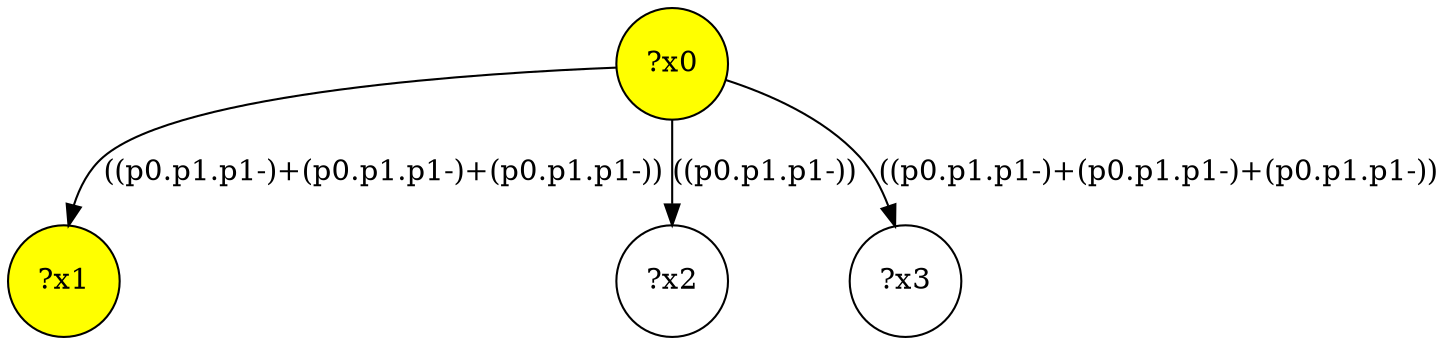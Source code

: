 digraph g {
	x0 [fillcolor="yellow", style="filled," shape=circle, label="?x0"];
	x1 [fillcolor="yellow", style="filled," shape=circle, label="?x1"];
	x0 -> x1 [label="((p0.p1.p1-)+(p0.p1.p1-)+(p0.p1.p1-))"];
	x2 [shape=circle, label="?x2"];
	x0 -> x2 [label="((p0.p1.p1-))"];
	x3 [shape=circle, label="?x3"];
	x0 -> x3 [label="((p0.p1.p1-)+(p0.p1.p1-)+(p0.p1.p1-))"];
}
